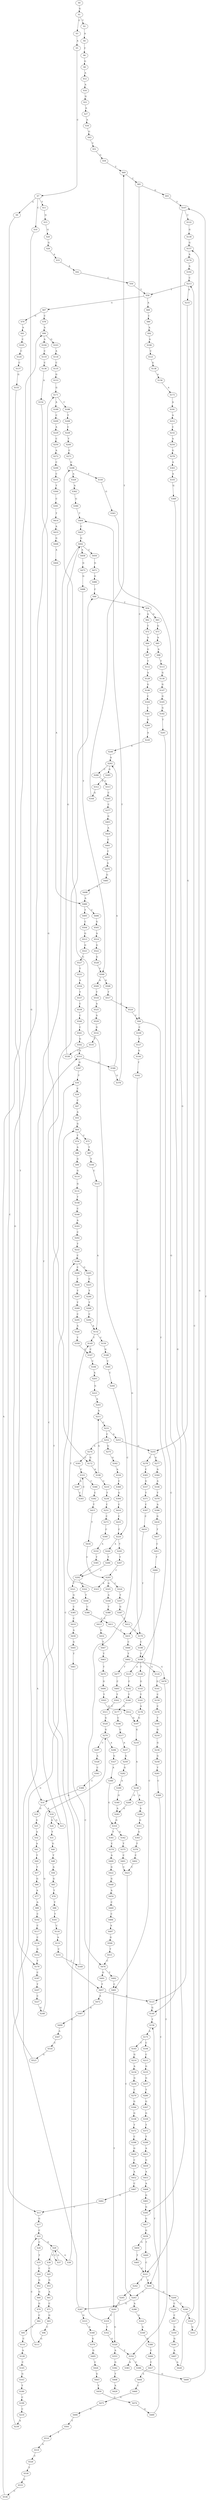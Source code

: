 strict digraph  {
	S0 -> S1 [ label = G ];
	S1 -> S2 [ label = T ];
	S1 -> S3 [ label = C ];
	S2 -> S4 [ label = A ];
	S3 -> S5 [ label = A ];
	S4 -> S6 [ label = C ];
	S5 -> S7 [ label = C ];
	S6 -> S8 [ label = G ];
	S7 -> S9 [ label = G ];
	S7 -> S10 [ label = C ];
	S7 -> S11 [ label = T ];
	S8 -> S12 [ label = A ];
	S9 -> S13 [ label = C ];
	S10 -> S14 [ label = G ];
	S11 -> S15 [ label = G ];
	S12 -> S16 [ label = A ];
	S13 -> S17 [ label = G ];
	S14 -> S18 [ label = A ];
	S14 -> S19 [ label = G ];
	S15 -> S20 [ label = G ];
	S16 -> S21 [ label = G ];
	S17 -> S22 [ label = C ];
	S18 -> S23 [ label = G ];
	S18 -> S24 [ label = A ];
	S19 -> S25 [ label = G ];
	S20 -> S26 [ label = G ];
	S21 -> S27 [ label = A ];
	S22 -> S28 [ label = C ];
	S22 -> S29 [ label = G ];
	S23 -> S30 [ label = T ];
	S24 -> S31 [ label = T ];
	S25 -> S32 [ label = A ];
	S26 -> S33 [ label = A ];
	S27 -> S34 [ label = A ];
	S28 -> S35 [ label = T ];
	S29 -> S36 [ label = T ];
	S29 -> S37 [ label = C ];
	S29 -> S38 [ label = G ];
	S30 -> S39 [ label = C ];
	S31 -> S40 [ label = G ];
	S32 -> S41 [ label = A ];
	S33 -> S42 [ label = A ];
	S34 -> S43 [ label = G ];
	S35 -> S44 [ label = C ];
	S36 -> S45 [ label = C ];
	S37 -> S29 [ label = G ];
	S38 -> S46 [ label = C ];
	S39 -> S47 [ label = C ];
	S40 -> S48 [ label = T ];
	S41 -> S49 [ label = T ];
	S42 -> S50 [ label = C ];
	S43 -> S51 [ label = T ];
	S44 -> S52 [ label = G ];
	S45 -> S53 [ label = G ];
	S46 -> S54 [ label = T ];
	S47 -> S55 [ label = A ];
	S48 -> S56 [ label = A ];
	S49 -> S57 [ label = T ];
	S50 -> S58 [ label = T ];
	S51 -> S59 [ label = G ];
	S52 -> S60 [ label = G ];
	S53 -> S61 [ label = A ];
	S54 -> S62 [ label = A ];
	S54 -> S63 [ label = G ];
	S55 -> S64 [ label = G ];
	S56 -> S65 [ label = G ];
	S57 -> S66 [ label = G ];
	S58 -> S67 [ label = G ];
	S58 -> S68 [ label = A ];
	S59 -> S69 [ label = T ];
	S60 -> S70 [ label = G ];
	S61 -> S71 [ label = C ];
	S62 -> S72 [ label = T ];
	S63 -> S73 [ label = G ];
	S64 -> S74 [ label = T ];
	S64 -> S75 [ label = C ];
	S65 -> S76 [ label = T ];
	S66 -> S77 [ label = A ];
	S67 -> S78 [ label = C ];
	S67 -> S79 [ label = G ];
	S68 -> S80 [ label = C ];
	S69 -> S81 [ label = C ];
	S70 -> S82 [ label = C ];
	S71 -> S83 [ label = G ];
	S72 -> S84 [ label = A ];
	S73 -> S85 [ label = A ];
	S74 -> S86 [ label = A ];
	S75 -> S87 [ label = T ];
	S76 -> S88 [ label = T ];
	S77 -> S89 [ label = A ];
	S78 -> S90 [ label = A ];
	S79 -> S91 [ label = A ];
	S80 -> S92 [ label = A ];
	S81 -> S93 [ label = G ];
	S81 -> S94 [ label = C ];
	S82 -> S95 [ label = T ];
	S83 -> S96 [ label = C ];
	S84 -> S97 [ label = G ];
	S85 -> S98 [ label = A ];
	S86 -> S99 [ label = G ];
	S87 -> S100 [ label = T ];
	S88 -> S101 [ label = T ];
	S89 -> S102 [ label = C ];
	S90 -> S103 [ label = G ];
	S90 -> S104 [ label = A ];
	S91 -> S105 [ label = C ];
	S92 -> S106 [ label = A ];
	S93 -> S107 [ label = T ];
	S94 -> S108 [ label = T ];
	S94 -> S109 [ label = C ];
	S95 -> S110 [ label = C ];
	S96 -> S111 [ label = G ];
	S97 -> S112 [ label = T ];
	S98 -> S113 [ label = T ];
	S99 -> S114 [ label = G ];
	S100 -> S115 [ label = C ];
	S101 -> S116 [ label = C ];
	S102 -> S117 [ label = C ];
	S103 -> S118 [ label = A ];
	S104 -> S119 [ label = C ];
	S105 -> S120 [ label = C ];
	S106 -> S121 [ label = C ];
	S107 -> S122 [ label = C ];
	S107 -> S123 [ label = G ];
	S108 -> S124 [ label = G ];
	S108 -> S125 [ label = A ];
	S108 -> S126 [ label = T ];
	S109 -> S127 [ label = T ];
	S110 -> S128 [ label = A ];
	S111 -> S22 [ label = C ];
	S112 -> S129 [ label = A ];
	S113 -> S130 [ label = G ];
	S114 -> S131 [ label = G ];
	S115 -> S132 [ label = A ];
	S116 -> S133 [ label = A ];
	S117 -> S134 [ label = C ];
	S118 -> S135 [ label = C ];
	S119 -> S136 [ label = C ];
	S120 -> S137 [ label = C ];
	S121 -> S138 [ label = G ];
	S122 -> S139 [ label = G ];
	S123 -> S140 [ label = G ];
	S124 -> S141 [ label = G ];
	S125 -> S142 [ label = C ];
	S126 -> S143 [ label = G ];
	S127 -> S144 [ label = G ];
	S128 -> S145 [ label = C ];
	S129 -> S146 [ label = G ];
	S130 -> S147 [ label = G ];
	S131 -> S148 [ label = T ];
	S132 -> S149 [ label = T ];
	S132 -> S150 [ label = C ];
	S133 -> S151 [ label = C ];
	S134 -> S152 [ label = G ];
	S135 -> S153 [ label = G ];
	S136 -> S154 [ label = A ];
	S137 -> S155 [ label = G ];
	S138 -> S156 [ label = A ];
	S139 -> S157 [ label = G ];
	S140 -> S158 [ label = T ];
	S141 -> S159 [ label = C ];
	S142 -> S160 [ label = T ];
	S143 -> S161 [ label = T ];
	S144 -> S162 [ label = T ];
	S145 -> S163 [ label = G ];
	S146 -> S164 [ label = C ];
	S147 -> S165 [ label = G ];
	S148 -> S166 [ label = C ];
	S149 -> S167 [ label = C ];
	S150 -> S168 [ label = G ];
	S151 -> S169 [ label = T ];
	S152 -> S170 [ label = T ];
	S153 -> S171 [ label = G ];
	S154 -> S172 [ label = G ];
	S155 -> S170 [ label = T ];
	S156 -> S173 [ label = A ];
	S157 -> S174 [ label = A ];
	S158 -> S175 [ label = A ];
	S159 -> S176 [ label = C ];
	S160 -> S177 [ label = A ];
	S161 -> S178 [ label = A ];
	S162 -> S179 [ label = C ];
	S163 -> S180 [ label = T ];
	S164 -> S181 [ label = C ];
	S165 -> S182 [ label = G ];
	S166 -> S183 [ label = A ];
	S167 -> S184 [ label = C ];
	S168 -> S185 [ label = C ];
	S169 -> S186 [ label = C ];
	S170 -> S187 [ label = C ];
	S171 -> S188 [ label = C ];
	S171 -> S189 [ label = A ];
	S172 -> S190 [ label = A ];
	S173 -> S191 [ label = A ];
	S174 -> S192 [ label = A ];
	S175 -> S193 [ label = T ];
	S175 -> S194 [ label = C ];
	S176 -> S195 [ label = T ];
	S177 -> S196 [ label = C ];
	S178 -> S197 [ label = G ];
	S179 -> S198 [ label = C ];
	S180 -> S199 [ label = C ];
	S181 -> S200 [ label = G ];
	S182 -> S201 [ label = T ];
	S183 -> S202 [ label = C ];
	S184 -> S203 [ label = A ];
	S185 -> S204 [ label = C ];
	S186 -> S205 [ label = G ];
	S186 -> S206 [ label = C ];
	S187 -> S207 [ label = T ];
	S188 -> S208 [ label = T ];
	S189 -> S209 [ label = C ];
	S190 -> S210 [ label = C ];
	S190 -> S211 [ label = A ];
	S191 -> S212 [ label = A ];
	S192 -> S213 [ label = C ];
	S193 -> S214 [ label = G ];
	S194 -> S215 [ label = C ];
	S195 -> S216 [ label = G ];
	S196 -> S217 [ label = C ];
	S197 -> S218 [ label = G ];
	S198 -> S108 [ label = T ];
	S199 -> S219 [ label = C ];
	S200 -> S220 [ label = A ];
	S201 -> S221 [ label = C ];
	S202 -> S222 [ label = T ];
	S203 -> S223 [ label = G ];
	S204 -> S224 [ label = C ];
	S205 -> S225 [ label = C ];
	S206 -> S226 [ label = T ];
	S207 -> S227 [ label = C ];
	S208 -> S228 [ label = C ];
	S209 -> S229 [ label = A ];
	S210 -> S230 [ label = T ];
	S211 -> S231 [ label = C ];
	S212 -> S232 [ label = C ];
	S213 -> S233 [ label = A ];
	S213 -> S58 [ label = T ];
	S214 -> S234 [ label = A ];
	S215 -> S235 [ label = G ];
	S216 -> S236 [ label = G ];
	S217 -> S237 [ label = A ];
	S218 -> S238 [ label = A ];
	S219 -> S239 [ label = A ];
	S220 -> S240 [ label = A ];
	S221 -> S241 [ label = C ];
	S221 -> S242 [ label = T ];
	S222 -> S186 [ label = C ];
	S223 -> S243 [ label = A ];
	S224 -> S244 [ label = A ];
	S224 -> S245 [ label = T ];
	S225 -> S246 [ label = T ];
	S226 -> S247 [ label = T ];
	S227 -> S248 [ label = G ];
	S228 -> S249 [ label = T ];
	S229 -> S250 [ label = C ];
	S230 -> S251 [ label = C ];
	S231 -> S252 [ label = C ];
	S231 -> S253 [ label = A ];
	S232 -> S254 [ label = A ];
	S233 -> S255 [ label = G ];
	S234 -> S256 [ label = G ];
	S235 -> S257 [ label = G ];
	S236 -> S258 [ label = G ];
	S237 -> S259 [ label = G ];
	S238 -> S260 [ label = G ];
	S238 -> S261 [ label = A ];
	S239 -> S64 [ label = G ];
	S240 -> S262 [ label = A ];
	S241 -> S263 [ label = C ];
	S241 -> S264 [ label = G ];
	S242 -> S265 [ label = C ];
	S243 -> S211 [ label = A ];
	S244 -> S266 [ label = T ];
	S245 -> S267 [ label = T ];
	S246 -> S268 [ label = T ];
	S247 -> S269 [ label = T ];
	S248 -> S270 [ label = G ];
	S249 -> S271 [ label = C ];
	S250 -> S272 [ label = A ];
	S251 -> S273 [ label = C ];
	S252 -> S274 [ label = A ];
	S252 -> S275 [ label = G ];
	S253 -> S255 [ label = G ];
	S254 -> S276 [ label = G ];
	S255 -> S277 [ label = G ];
	S255 -> S278 [ label = C ];
	S256 -> S279 [ label = C ];
	S257 -> S280 [ label = T ];
	S258 -> S281 [ label = T ];
	S259 -> S282 [ label = G ];
	S260 -> S283 [ label = A ];
	S261 -> S284 [ label = A ];
	S262 -> S285 [ label = G ];
	S262 -> S286 [ label = C ];
	S263 -> S287 [ label = G ];
	S263 -> S288 [ label = A ];
	S264 -> S289 [ label = C ];
	S264 -> S290 [ label = T ];
	S265 -> S291 [ label = T ];
	S266 -> S292 [ label = C ];
	S267 -> S293 [ label = C ];
	S268 -> S294 [ label = C ];
	S269 -> S295 [ label = C ];
	S270 -> S296 [ label = A ];
	S270 -> S297 [ label = C ];
	S271 -> S298 [ label = G ];
	S272 -> S299 [ label = C ];
	S273 -> S300 [ label = C ];
	S274 -> S172 [ label = G ];
	S274 -> S301 [ label = C ];
	S275 -> S302 [ label = G ];
	S276 -> S303 [ label = A ];
	S277 -> S304 [ label = A ];
	S278 -> S305 [ label = C ];
	S279 -> S306 [ label = G ];
	S280 -> S307 [ label = G ];
	S281 -> S308 [ label = C ];
	S282 -> S309 [ label = A ];
	S283 -> S310 [ label = G ];
	S284 -> S311 [ label = G ];
	S285 -> S312 [ label = T ];
	S286 -> S313 [ label = C ];
	S287 -> S314 [ label = A ];
	S287 -> S315 [ label = G ];
	S288 -> S316 [ label = G ];
	S289 -> S317 [ label = C ];
	S290 -> S318 [ label = C ];
	S291 -> S319 [ label = C ];
	S291 -> S320 [ label = G ];
	S292 -> S321 [ label = T ];
	S292 -> S322 [ label = G ];
	S293 -> S323 [ label = A ];
	S293 -> S324 [ label = C ];
	S293 -> S325 [ label = G ];
	S294 -> S132 [ label = A ];
	S295 -> S326 [ label = A ];
	S296 -> S327 [ label = G ];
	S297 -> S328 [ label = A ];
	S298 -> S329 [ label = A ];
	S298 -> S330 [ label = T ];
	S299 -> S331 [ label = C ];
	S300 -> S332 [ label = A ];
	S301 -> S333 [ label = C ];
	S302 -> S334 [ label = A ];
	S303 -> S335 [ label = A ];
	S304 -> S336 [ label = A ];
	S305 -> S337 [ label = G ];
	S306 -> S338 [ label = G ];
	S307 -> S339 [ label = G ];
	S308 -> S241 [ label = C ];
	S309 -> S340 [ label = G ];
	S310 -> S341 [ label = T ];
	S310 -> S342 [ label = G ];
	S311 -> S343 [ label = G ];
	S312 -> S344 [ label = G ];
	S313 -> S345 [ label = C ];
	S314 -> S346 [ label = A ];
	S314 -> S347 [ label = G ];
	S315 -> S348 [ label = A ];
	S316 -> S349 [ label = A ];
	S317 -> S350 [ label = G ];
	S318 -> S351 [ label = G ];
	S319 -> S352 [ label = T ];
	S319 -> S298 [ label = G ];
	S320 -> S353 [ label = A ];
	S320 -> S354 [ label = T ];
	S321 -> S355 [ label = G ];
	S322 -> S356 [ label = T ];
	S323 -> S149 [ label = T ];
	S324 -> S357 [ label = T ];
	S325 -> S358 [ label = A ];
	S326 -> S359 [ label = T ];
	S327 -> S360 [ label = A ];
	S328 -> S361 [ label = C ];
	S329 -> S362 [ label = A ];
	S330 -> S363 [ label = G ];
	S331 -> S364 [ label = T ];
	S332 -> S365 [ label = T ];
	S333 -> S366 [ label = C ];
	S333 -> S367 [ label = A ];
	S334 -> S368 [ label = C ];
	S335 -> S369 [ label = G ];
	S336 -> S370 [ label = T ];
	S337 -> S371 [ label = T ];
	S338 -> S372 [ label = T ];
	S339 -> S373 [ label = T ];
	S340 -> S283 [ label = A ];
	S341 -> S374 [ label = C ];
	S342 -> S375 [ label = T ];
	S343 -> S376 [ label = T ];
	S344 -> S69 [ label = T ];
	S345 -> S377 [ label = C ];
	S346 -> S262 [ label = A ];
	S346 -> S378 [ label = G ];
	S347 -> S30 [ label = T ];
	S348 -> S379 [ label = G ];
	S349 -> S380 [ label = G ];
	S350 -> S381 [ label = G ];
	S351 -> S157 [ label = G ];
	S352 -> S320 [ label = G ];
	S353 -> S382 [ label = G ];
	S354 -> S383 [ label = A ];
	S354 -> S384 [ label = C ];
	S355 -> S385 [ label = C ];
	S356 -> S386 [ label = C ];
	S357 -> S387 [ label = G ];
	S358 -> S388 [ label = T ];
	S359 -> S167 [ label = C ];
	S360 -> S310 [ label = G ];
	S361 -> S389 [ label = C ];
	S362 -> S390 [ label = G ];
	S363 -> S140 [ label = G ];
	S364 -> S391 [ label = C ];
	S365 -> S292 [ label = C ];
	S366 -> S392 [ label = C ];
	S367 -> S393 [ label = C ];
	S368 -> S394 [ label = G ];
	S369 -> S395 [ label = G ];
	S370 -> S396 [ label = A ];
	S371 -> S397 [ label = C ];
	S372 -> S398 [ label = C ];
	S373 -> S399 [ label = T ];
	S374 -> S400 [ label = A ];
	S375 -> S401 [ label = C ];
	S376 -> S402 [ label = C ];
	S377 -> S403 [ label = G ];
	S378 -> S404 [ label = T ];
	S379 -> S405 [ label = G ];
	S380 -> S406 [ label = C ];
	S381 -> S407 [ label = A ];
	S382 -> S408 [ label = T ];
	S384 -> S409 [ label = G ];
	S385 -> S410 [ label = C ];
	S386 -> S411 [ label = C ];
	S387 -> S412 [ label = T ];
	S388 -> S413 [ label = C ];
	S389 -> S14 [ label = G ];
	S390 -> S404 [ label = T ];
	S391 -> S414 [ label = T ];
	S392 -> S415 [ label = T ];
	S393 -> S333 [ label = C ];
	S394 -> S416 [ label = C ];
	S395 -> S417 [ label = G ];
	S396 -> S418 [ label = G ];
	S397 -> S419 [ label = C ];
	S398 -> S420 [ label = G ];
	S399 -> S421 [ label = A ];
	S400 -> S422 [ label = G ];
	S401 -> S423 [ label = C ];
	S402 -> S423 [ label = C ];
	S403 -> S424 [ label = A ];
	S404 -> S425 [ label = C ];
	S405 -> S426 [ label = C ];
	S406 -> S427 [ label = C ];
	S407 -> S428 [ label = A ];
	S408 -> S429 [ label = A ];
	S409 -> S107 [ label = T ];
	S410 -> S430 [ label = A ];
	S411 -> S431 [ label = T ];
	S412 -> S179 [ label = C ];
	S413 -> S432 [ label = G ];
	S414 -> S433 [ label = A ];
	S415 -> S434 [ label = T ];
	S416 -> S435 [ label = C ];
	S417 -> S436 [ label = G ];
	S418 -> S437 [ label = T ];
	S419 -> S431 [ label = T ];
	S420 -> S438 [ label = C ];
	S421 -> S439 [ label = G ];
	S422 -> S440 [ label = G ];
	S423 -> S263 [ label = C ];
	S424 -> S441 [ label = C ];
	S425 -> S442 [ label = G ];
	S426 -> S443 [ label = G ];
	S427 -> S444 [ label = A ];
	S428 -> S213 [ label = C ];
	S430 -> S445 [ label = G ];
	S431 -> S446 [ label = C ];
	S432 -> S447 [ label = T ];
	S433 -> S448 [ label = G ];
	S434 -> S293 [ label = C ];
	S435 -> S224 [ label = C ];
	S436 -> S449 [ label = T ];
	S436 -> S450 [ label = G ];
	S437 -> S451 [ label = C ];
	S438 -> S452 [ label = A ];
	S439 -> S453 [ label = A ];
	S440 -> S454 [ label = A ];
	S441 -> S455 [ label = T ];
	S442 -> S456 [ label = C ];
	S442 -> S457 [ label = T ];
	S442 -> S458 [ label = A ];
	S443 -> S459 [ label = T ];
	S444 -> S460 [ label = C ];
	S445 -> S461 [ label = T ];
	S446 -> S462 [ label = T ];
	S447 -> S463 [ label = T ];
	S448 -> S464 [ label = A ];
	S449 -> S221 [ label = C ];
	S450 -> S465 [ label = T ];
	S451 -> S466 [ label = T ];
	S452 -> S467 [ label = C ];
	S453 -> S468 [ label = A ];
	S454 -> S469 [ label = C ];
	S455 -> S470 [ label = A ];
	S456 -> S471 [ label = G ];
	S457 -> S472 [ label = A ];
	S457 -> S123 [ label = G ];
	S458 -> S473 [ label = G ];
	S459 -> S474 [ label = G ];
	S460 -> S475 [ label = G ];
	S461 -> S476 [ label = C ];
	S462 -> S477 [ label = T ];
	S462 -> S478 [ label = G ];
	S463 -> S479 [ label = T ];
	S464 -> S480 [ label = A ];
	S465 -> S221 [ label = C ];
	S466 -> S481 [ label = C ];
	S467 -> S482 [ label = G ];
	S468 -> S483 [ label = G ];
	S469 -> S484 [ label = C ];
	S470 -> S485 [ label = G ];
	S471 -> S486 [ label = G ];
	S472 -> S487 [ label = A ];
	S473 -> S488 [ label = G ];
	S474 -> S489 [ label = G ];
	S475 -> S490 [ label = G ];
	S476 -> S491 [ label = G ];
	S476 -> S492 [ label = T ];
	S477 -> S493 [ label = C ];
	S478 -> S354 [ label = T ];
	S479 -> S494 [ label = G ];
	S480 -> S495 [ label = T ];
	S480 -> S496 [ label = C ];
	S481 -> S291 [ label = T ];
	S482 -> S13 [ label = C ];
	S483 -> S395 [ label = G ];
	S484 -> S497 [ label = A ];
	S485 -> S498 [ label = A ];
	S486 -> S46 [ label = C ];
	S487 -> S499 [ label = G ];
	S488 -> S500 [ label = T ];
	S489 -> S158 [ label = T ];
	S490 -> S501 [ label = T ];
	S491 -> S457 [ label = T ];
	S492 -> S481 [ label = C ];
	S493 -> S502 [ label = T ];
	S494 -> S503 [ label = T ];
	S495 -> S504 [ label = C ];
	S496 -> S505 [ label = G ];
	S497 -> S506 [ label = G ];
	S498 -> S480 [ label = A ];
	S499 -> S507 [ label = A ];
	S500 -> S508 [ label = G ];
	S500 -> S509 [ label = A ];
	S501 -> S510 [ label = T ];
	S502 -> S511 [ label = C ];
	S503 -> S512 [ label = A ];
	S504 -> S513 [ label = G ];
	S505 -> S514 [ label = A ];
	S506 -> S515 [ label = T ];
	S507 -> S516 [ label = C ];
	S508 -> S517 [ label = T ];
	S509 -> S518 [ label = T ];
	S510 -> S519 [ label = A ];
	S511 -> S520 [ label = G ];
	S512 -> S197 [ label = G ];
	S513 -> S521 [ label = G ];
	S514 -> S522 [ label = G ];
	S515 -> S476 [ label = C ];
	S516 -> S523 [ label = G ];
	S517 -> S524 [ label = C ];
	S518 -> S525 [ label = A ];
	S519 -> S526 [ label = C ];
	S520 -> S270 [ label = G ];
	S521 -> S527 [ label = G ];
	S522 -> S528 [ label = G ];
	S523 -> S171 [ label = G ];
	S524 -> S94 [ label = C ];
	S525 -> S529 [ label = A ];
	S526 -> S530 [ label = T ];
	S527 -> S531 [ label = T ];
	S528 -> S500 [ label = T ];
	S529 -> S532 [ label = G ];
	S530 -> S533 [ label = G ];
	S531 -> S534 [ label = A ];
	S532 -> S535 [ label = T ];
	S533 -> S536 [ label = C ];
	S534 -> S537 [ label = T ];
	S535 -> S538 [ label = C ];
	S536 -> S90 [ label = A ];
	S537 -> S539 [ label = C ];
	S538 -> S442 [ label = G ];
	S539 -> S540 [ label = C ];
	S540 -> S541 [ label = C ];
	S541 -> S542 [ label = G ];
	S542 -> S314 [ label = A ];
}
